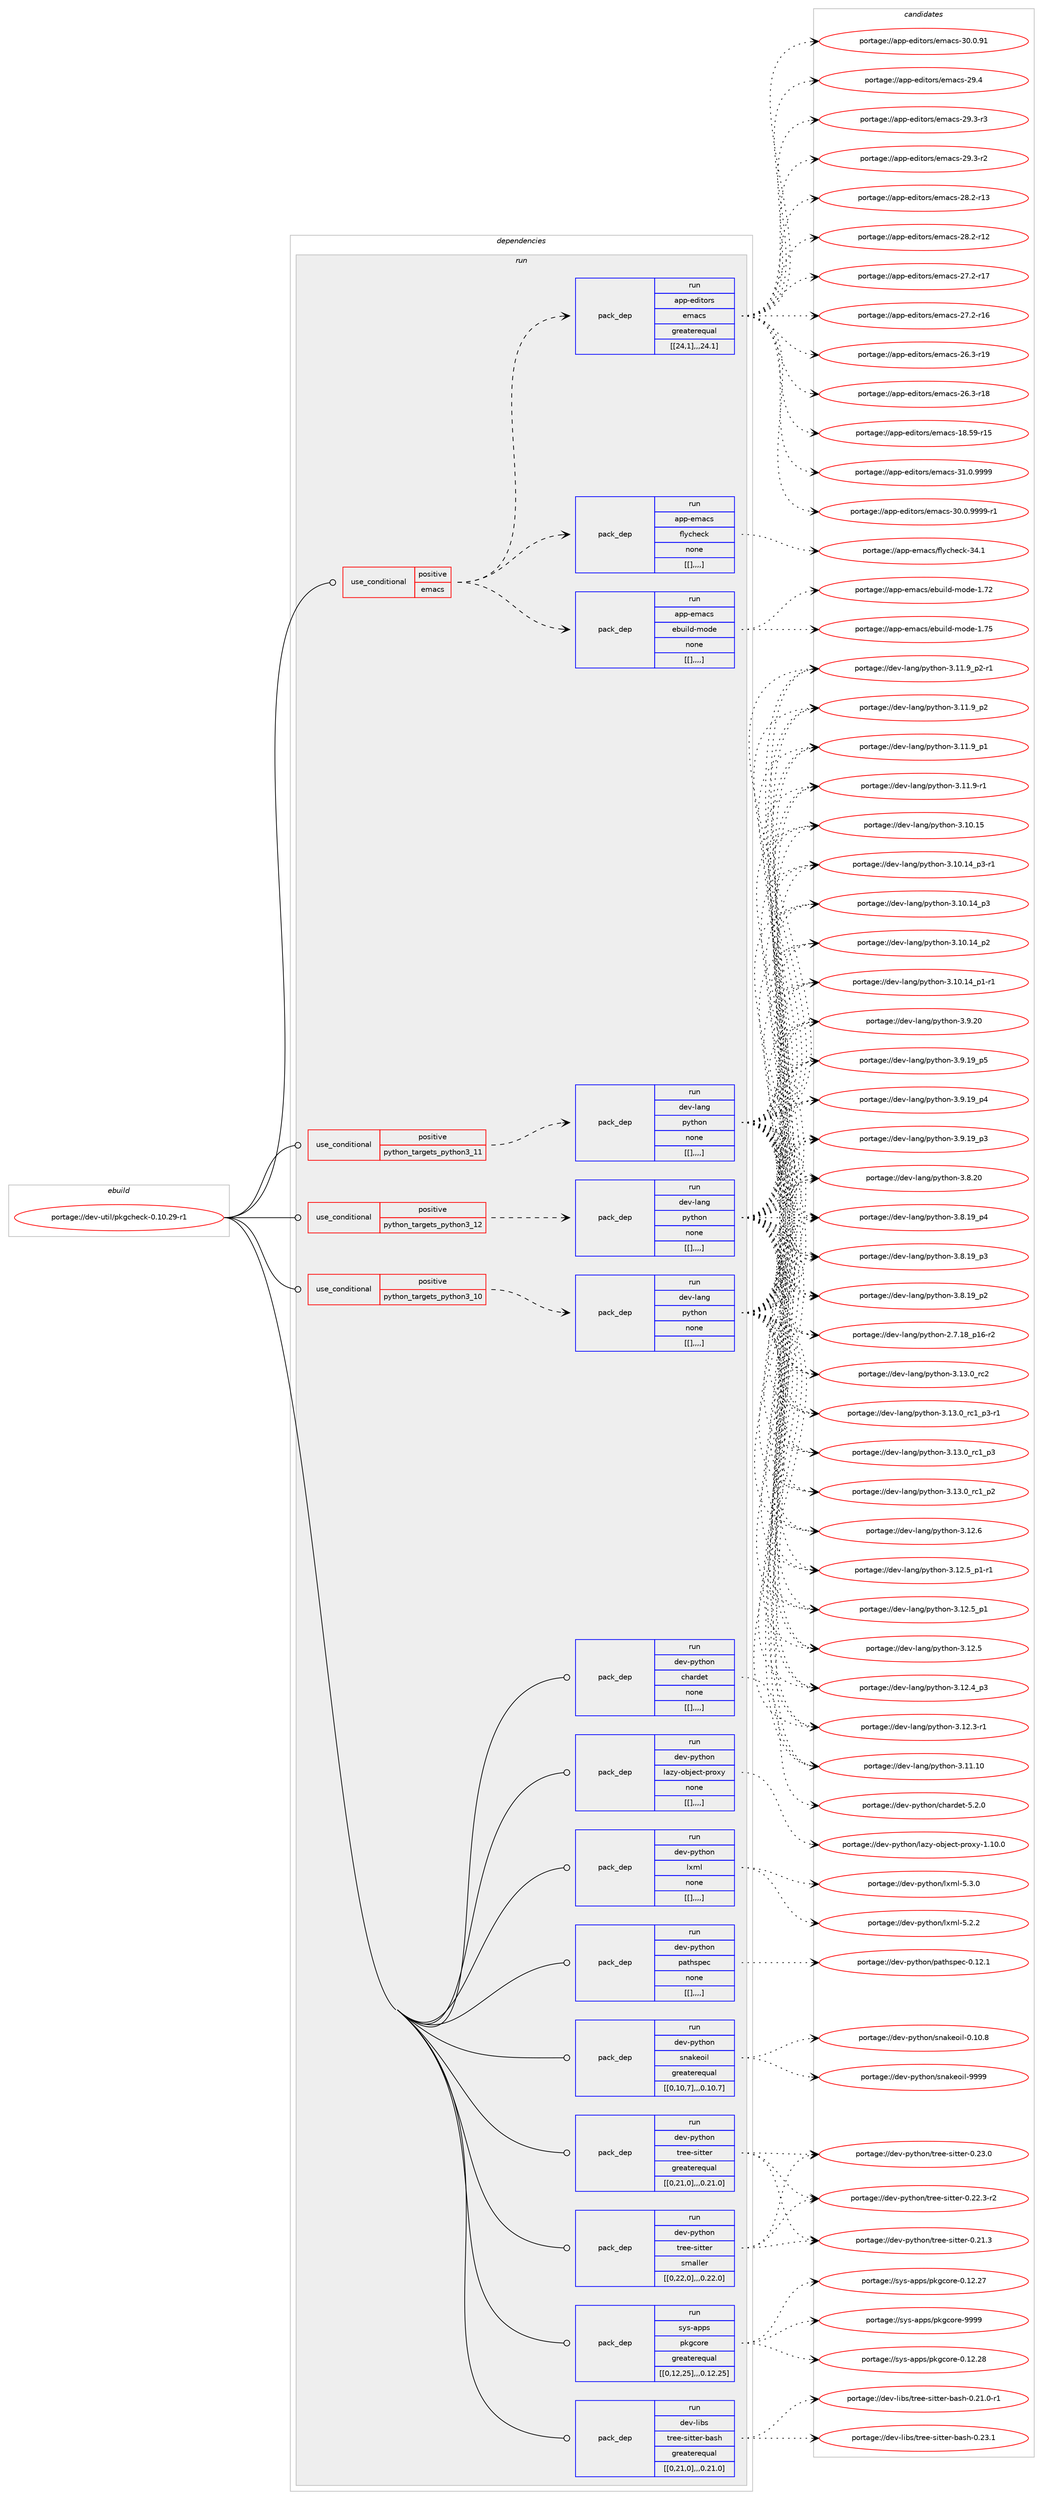 digraph prolog {

# *************
# Graph options
# *************

newrank=true;
concentrate=true;
compound=true;
graph [rankdir=LR,fontname=Helvetica,fontsize=10,ranksep=1.5];#, ranksep=2.5, nodesep=0.2];
edge  [arrowhead=vee];
node  [fontname=Helvetica,fontsize=10];

# **********
# The ebuild
# **********

subgraph cluster_leftcol {
color=gray;
label=<<i>ebuild</i>>;
id [label="portage://dev-util/pkgcheck-0.10.29-r1", color=red, width=4, href="../dev-util/pkgcheck-0.10.29-r1.svg"];
}

# ****************
# The dependencies
# ****************

subgraph cluster_midcol {
color=gray;
label=<<i>dependencies</i>>;
subgraph cluster_compile {
fillcolor="#eeeeee";
style=filled;
label=<<i>compile</i>>;
}
subgraph cluster_compileandrun {
fillcolor="#eeeeee";
style=filled;
label=<<i>compile and run</i>>;
}
subgraph cluster_run {
fillcolor="#eeeeee";
style=filled;
label=<<i>run</i>>;
subgraph cond63282 {
dependency222171 [label=<<TABLE BORDER="0" CELLBORDER="1" CELLSPACING="0" CELLPADDING="4"><TR><TD ROWSPAN="3" CELLPADDING="10">use_conditional</TD></TR><TR><TD>positive</TD></TR><TR><TD>emacs</TD></TR></TABLE>>, shape=none, color=red];
subgraph pack157456 {
dependency222172 [label=<<TABLE BORDER="0" CELLBORDER="1" CELLSPACING="0" CELLPADDING="4" WIDTH="220"><TR><TD ROWSPAN="6" CELLPADDING="30">pack_dep</TD></TR><TR><TD WIDTH="110">run</TD></TR><TR><TD>app-editors</TD></TR><TR><TD>emacs</TD></TR><TR><TD>greaterequal</TD></TR><TR><TD>[[24,1],,,24.1]</TD></TR></TABLE>>, shape=none, color=blue];
}
dependency222171:e -> dependency222172:w [weight=20,style="dashed",arrowhead="vee"];
subgraph pack157457 {
dependency222173 [label=<<TABLE BORDER="0" CELLBORDER="1" CELLSPACING="0" CELLPADDING="4" WIDTH="220"><TR><TD ROWSPAN="6" CELLPADDING="30">pack_dep</TD></TR><TR><TD WIDTH="110">run</TD></TR><TR><TD>app-emacs</TD></TR><TR><TD>ebuild-mode</TD></TR><TR><TD>none</TD></TR><TR><TD>[[],,,,]</TD></TR></TABLE>>, shape=none, color=blue];
}
dependency222171:e -> dependency222173:w [weight=20,style="dashed",arrowhead="vee"];
subgraph pack157458 {
dependency222174 [label=<<TABLE BORDER="0" CELLBORDER="1" CELLSPACING="0" CELLPADDING="4" WIDTH="220"><TR><TD ROWSPAN="6" CELLPADDING="30">pack_dep</TD></TR><TR><TD WIDTH="110">run</TD></TR><TR><TD>app-emacs</TD></TR><TR><TD>flycheck</TD></TR><TR><TD>none</TD></TR><TR><TD>[[],,,,]</TD></TR></TABLE>>, shape=none, color=blue];
}
dependency222171:e -> dependency222174:w [weight=20,style="dashed",arrowhead="vee"];
}
id:e -> dependency222171:w [weight=20,style="solid",arrowhead="odot"];
subgraph cond63283 {
dependency222175 [label=<<TABLE BORDER="0" CELLBORDER="1" CELLSPACING="0" CELLPADDING="4"><TR><TD ROWSPAN="3" CELLPADDING="10">use_conditional</TD></TR><TR><TD>positive</TD></TR><TR><TD>python_targets_python3_10</TD></TR></TABLE>>, shape=none, color=red];
subgraph pack157459 {
dependency222176 [label=<<TABLE BORDER="0" CELLBORDER="1" CELLSPACING="0" CELLPADDING="4" WIDTH="220"><TR><TD ROWSPAN="6" CELLPADDING="30">pack_dep</TD></TR><TR><TD WIDTH="110">run</TD></TR><TR><TD>dev-lang</TD></TR><TR><TD>python</TD></TR><TR><TD>none</TD></TR><TR><TD>[[],,,,]</TD></TR></TABLE>>, shape=none, color=blue];
}
dependency222175:e -> dependency222176:w [weight=20,style="dashed",arrowhead="vee"];
}
id:e -> dependency222175:w [weight=20,style="solid",arrowhead="odot"];
subgraph cond63284 {
dependency222177 [label=<<TABLE BORDER="0" CELLBORDER="1" CELLSPACING="0" CELLPADDING="4"><TR><TD ROWSPAN="3" CELLPADDING="10">use_conditional</TD></TR><TR><TD>positive</TD></TR><TR><TD>python_targets_python3_11</TD></TR></TABLE>>, shape=none, color=red];
subgraph pack157460 {
dependency222178 [label=<<TABLE BORDER="0" CELLBORDER="1" CELLSPACING="0" CELLPADDING="4" WIDTH="220"><TR><TD ROWSPAN="6" CELLPADDING="30">pack_dep</TD></TR><TR><TD WIDTH="110">run</TD></TR><TR><TD>dev-lang</TD></TR><TR><TD>python</TD></TR><TR><TD>none</TD></TR><TR><TD>[[],,,,]</TD></TR></TABLE>>, shape=none, color=blue];
}
dependency222177:e -> dependency222178:w [weight=20,style="dashed",arrowhead="vee"];
}
id:e -> dependency222177:w [weight=20,style="solid",arrowhead="odot"];
subgraph cond63285 {
dependency222179 [label=<<TABLE BORDER="0" CELLBORDER="1" CELLSPACING="0" CELLPADDING="4"><TR><TD ROWSPAN="3" CELLPADDING="10">use_conditional</TD></TR><TR><TD>positive</TD></TR><TR><TD>python_targets_python3_12</TD></TR></TABLE>>, shape=none, color=red];
subgraph pack157461 {
dependency222180 [label=<<TABLE BORDER="0" CELLBORDER="1" CELLSPACING="0" CELLPADDING="4" WIDTH="220"><TR><TD ROWSPAN="6" CELLPADDING="30">pack_dep</TD></TR><TR><TD WIDTH="110">run</TD></TR><TR><TD>dev-lang</TD></TR><TR><TD>python</TD></TR><TR><TD>none</TD></TR><TR><TD>[[],,,,]</TD></TR></TABLE>>, shape=none, color=blue];
}
dependency222179:e -> dependency222180:w [weight=20,style="dashed",arrowhead="vee"];
}
id:e -> dependency222179:w [weight=20,style="solid",arrowhead="odot"];
subgraph pack157462 {
dependency222181 [label=<<TABLE BORDER="0" CELLBORDER="1" CELLSPACING="0" CELLPADDING="4" WIDTH="220"><TR><TD ROWSPAN="6" CELLPADDING="30">pack_dep</TD></TR><TR><TD WIDTH="110">run</TD></TR><TR><TD>dev-libs</TD></TR><TR><TD>tree-sitter-bash</TD></TR><TR><TD>greaterequal</TD></TR><TR><TD>[[0,21,0],,,0.21.0]</TD></TR></TABLE>>, shape=none, color=blue];
}
id:e -> dependency222181:w [weight=20,style="solid",arrowhead="odot"];
subgraph pack157463 {
dependency222182 [label=<<TABLE BORDER="0" CELLBORDER="1" CELLSPACING="0" CELLPADDING="4" WIDTH="220"><TR><TD ROWSPAN="6" CELLPADDING="30">pack_dep</TD></TR><TR><TD WIDTH="110">run</TD></TR><TR><TD>dev-python</TD></TR><TR><TD>chardet</TD></TR><TR><TD>none</TD></TR><TR><TD>[[],,,,]</TD></TR></TABLE>>, shape=none, color=blue];
}
id:e -> dependency222182:w [weight=20,style="solid",arrowhead="odot"];
subgraph pack157464 {
dependency222183 [label=<<TABLE BORDER="0" CELLBORDER="1" CELLSPACING="0" CELLPADDING="4" WIDTH="220"><TR><TD ROWSPAN="6" CELLPADDING="30">pack_dep</TD></TR><TR><TD WIDTH="110">run</TD></TR><TR><TD>dev-python</TD></TR><TR><TD>lazy-object-proxy</TD></TR><TR><TD>none</TD></TR><TR><TD>[[],,,,]</TD></TR></TABLE>>, shape=none, color=blue];
}
id:e -> dependency222183:w [weight=20,style="solid",arrowhead="odot"];
subgraph pack157465 {
dependency222184 [label=<<TABLE BORDER="0" CELLBORDER="1" CELLSPACING="0" CELLPADDING="4" WIDTH="220"><TR><TD ROWSPAN="6" CELLPADDING="30">pack_dep</TD></TR><TR><TD WIDTH="110">run</TD></TR><TR><TD>dev-python</TD></TR><TR><TD>lxml</TD></TR><TR><TD>none</TD></TR><TR><TD>[[],,,,]</TD></TR></TABLE>>, shape=none, color=blue];
}
id:e -> dependency222184:w [weight=20,style="solid",arrowhead="odot"];
subgraph pack157466 {
dependency222185 [label=<<TABLE BORDER="0" CELLBORDER="1" CELLSPACING="0" CELLPADDING="4" WIDTH="220"><TR><TD ROWSPAN="6" CELLPADDING="30">pack_dep</TD></TR><TR><TD WIDTH="110">run</TD></TR><TR><TD>dev-python</TD></TR><TR><TD>pathspec</TD></TR><TR><TD>none</TD></TR><TR><TD>[[],,,,]</TD></TR></TABLE>>, shape=none, color=blue];
}
id:e -> dependency222185:w [weight=20,style="solid",arrowhead="odot"];
subgraph pack157467 {
dependency222186 [label=<<TABLE BORDER="0" CELLBORDER="1" CELLSPACING="0" CELLPADDING="4" WIDTH="220"><TR><TD ROWSPAN="6" CELLPADDING="30">pack_dep</TD></TR><TR><TD WIDTH="110">run</TD></TR><TR><TD>dev-python</TD></TR><TR><TD>snakeoil</TD></TR><TR><TD>greaterequal</TD></TR><TR><TD>[[0,10,7],,,0.10.7]</TD></TR></TABLE>>, shape=none, color=blue];
}
id:e -> dependency222186:w [weight=20,style="solid",arrowhead="odot"];
subgraph pack157468 {
dependency222187 [label=<<TABLE BORDER="0" CELLBORDER="1" CELLSPACING="0" CELLPADDING="4" WIDTH="220"><TR><TD ROWSPAN="6" CELLPADDING="30">pack_dep</TD></TR><TR><TD WIDTH="110">run</TD></TR><TR><TD>dev-python</TD></TR><TR><TD>tree-sitter</TD></TR><TR><TD>greaterequal</TD></TR><TR><TD>[[0,21,0],,,0.21.0]</TD></TR></TABLE>>, shape=none, color=blue];
}
id:e -> dependency222187:w [weight=20,style="solid",arrowhead="odot"];
subgraph pack157469 {
dependency222188 [label=<<TABLE BORDER="0" CELLBORDER="1" CELLSPACING="0" CELLPADDING="4" WIDTH="220"><TR><TD ROWSPAN="6" CELLPADDING="30">pack_dep</TD></TR><TR><TD WIDTH="110">run</TD></TR><TR><TD>dev-python</TD></TR><TR><TD>tree-sitter</TD></TR><TR><TD>smaller</TD></TR><TR><TD>[[0,22,0],,,0.22.0]</TD></TR></TABLE>>, shape=none, color=blue];
}
id:e -> dependency222188:w [weight=20,style="solid",arrowhead="odot"];
subgraph pack157470 {
dependency222189 [label=<<TABLE BORDER="0" CELLBORDER="1" CELLSPACING="0" CELLPADDING="4" WIDTH="220"><TR><TD ROWSPAN="6" CELLPADDING="30">pack_dep</TD></TR><TR><TD WIDTH="110">run</TD></TR><TR><TD>sys-apps</TD></TR><TR><TD>pkgcore</TD></TR><TR><TD>greaterequal</TD></TR><TR><TD>[[0,12,25],,,0.12.25]</TD></TR></TABLE>>, shape=none, color=blue];
}
id:e -> dependency222189:w [weight=20,style="solid",arrowhead="odot"];
}
}

# **************
# The candidates
# **************

subgraph cluster_choices {
rank=same;
color=gray;
label=<<i>candidates</i>>;

subgraph choice157456 {
color=black;
nodesep=1;
choice971121124510110010511611111411547101109979911545514946484657575757 [label="portage://app-editors/emacs-31.0.9999", color=red, width=4,href="../app-editors/emacs-31.0.9999.svg"];
choice9711211245101100105116111114115471011099799115455148464846575757574511449 [label="portage://app-editors/emacs-30.0.9999-r1", color=red, width=4,href="../app-editors/emacs-30.0.9999-r1.svg"];
choice97112112451011001051161111141154710110997991154551484648465749 [label="portage://app-editors/emacs-30.0.91", color=red, width=4,href="../app-editors/emacs-30.0.91.svg"];
choice97112112451011001051161111141154710110997991154550574652 [label="portage://app-editors/emacs-29.4", color=red, width=4,href="../app-editors/emacs-29.4.svg"];
choice971121124510110010511611111411547101109979911545505746514511451 [label="portage://app-editors/emacs-29.3-r3", color=red, width=4,href="../app-editors/emacs-29.3-r3.svg"];
choice971121124510110010511611111411547101109979911545505746514511450 [label="portage://app-editors/emacs-29.3-r2", color=red, width=4,href="../app-editors/emacs-29.3-r2.svg"];
choice97112112451011001051161111141154710110997991154550564650451144951 [label="portage://app-editors/emacs-28.2-r13", color=red, width=4,href="../app-editors/emacs-28.2-r13.svg"];
choice97112112451011001051161111141154710110997991154550564650451144950 [label="portage://app-editors/emacs-28.2-r12", color=red, width=4,href="../app-editors/emacs-28.2-r12.svg"];
choice97112112451011001051161111141154710110997991154550554650451144955 [label="portage://app-editors/emacs-27.2-r17", color=red, width=4,href="../app-editors/emacs-27.2-r17.svg"];
choice97112112451011001051161111141154710110997991154550554650451144954 [label="portage://app-editors/emacs-27.2-r16", color=red, width=4,href="../app-editors/emacs-27.2-r16.svg"];
choice97112112451011001051161111141154710110997991154550544651451144957 [label="portage://app-editors/emacs-26.3-r19", color=red, width=4,href="../app-editors/emacs-26.3-r19.svg"];
choice97112112451011001051161111141154710110997991154550544651451144956 [label="portage://app-editors/emacs-26.3-r18", color=red, width=4,href="../app-editors/emacs-26.3-r18.svg"];
choice9711211245101100105116111114115471011099799115454956465357451144953 [label="portage://app-editors/emacs-18.59-r15", color=red, width=4,href="../app-editors/emacs-18.59-r15.svg"];
dependency222172:e -> choice971121124510110010511611111411547101109979911545514946484657575757:w [style=dotted,weight="100"];
dependency222172:e -> choice9711211245101100105116111114115471011099799115455148464846575757574511449:w [style=dotted,weight="100"];
dependency222172:e -> choice97112112451011001051161111141154710110997991154551484648465749:w [style=dotted,weight="100"];
dependency222172:e -> choice97112112451011001051161111141154710110997991154550574652:w [style=dotted,weight="100"];
dependency222172:e -> choice971121124510110010511611111411547101109979911545505746514511451:w [style=dotted,weight="100"];
dependency222172:e -> choice971121124510110010511611111411547101109979911545505746514511450:w [style=dotted,weight="100"];
dependency222172:e -> choice97112112451011001051161111141154710110997991154550564650451144951:w [style=dotted,weight="100"];
dependency222172:e -> choice97112112451011001051161111141154710110997991154550564650451144950:w [style=dotted,weight="100"];
dependency222172:e -> choice97112112451011001051161111141154710110997991154550554650451144955:w [style=dotted,weight="100"];
dependency222172:e -> choice97112112451011001051161111141154710110997991154550554650451144954:w [style=dotted,weight="100"];
dependency222172:e -> choice97112112451011001051161111141154710110997991154550544651451144957:w [style=dotted,weight="100"];
dependency222172:e -> choice97112112451011001051161111141154710110997991154550544651451144956:w [style=dotted,weight="100"];
dependency222172:e -> choice9711211245101100105116111114115471011099799115454956465357451144953:w [style=dotted,weight="100"];
}
subgraph choice157457 {
color=black;
nodesep=1;
choice971121124510110997991154710198117105108100451091111001014549465553 [label="portage://app-emacs/ebuild-mode-1.75", color=red, width=4,href="../app-emacs/ebuild-mode-1.75.svg"];
choice971121124510110997991154710198117105108100451091111001014549465550 [label="portage://app-emacs/ebuild-mode-1.72", color=red, width=4,href="../app-emacs/ebuild-mode-1.72.svg"];
dependency222173:e -> choice971121124510110997991154710198117105108100451091111001014549465553:w [style=dotted,weight="100"];
dependency222173:e -> choice971121124510110997991154710198117105108100451091111001014549465550:w [style=dotted,weight="100"];
}
subgraph choice157458 {
color=black;
nodesep=1;
choice971121124510110997991154710210812199104101991074551524649 [label="portage://app-emacs/flycheck-34.1", color=red, width=4,href="../app-emacs/flycheck-34.1.svg"];
dependency222174:e -> choice971121124510110997991154710210812199104101991074551524649:w [style=dotted,weight="100"];
}
subgraph choice157459 {
color=black;
nodesep=1;
choice10010111845108971101034711212111610411111045514649514648951149950 [label="portage://dev-lang/python-3.13.0_rc2", color=red, width=4,href="../dev-lang/python-3.13.0_rc2.svg"];
choice1001011184510897110103471121211161041111104551464951464895114994995112514511449 [label="portage://dev-lang/python-3.13.0_rc1_p3-r1", color=red, width=4,href="../dev-lang/python-3.13.0_rc1_p3-r1.svg"];
choice100101118451089711010347112121116104111110455146495146489511499499511251 [label="portage://dev-lang/python-3.13.0_rc1_p3", color=red, width=4,href="../dev-lang/python-3.13.0_rc1_p3.svg"];
choice100101118451089711010347112121116104111110455146495146489511499499511250 [label="portage://dev-lang/python-3.13.0_rc1_p2", color=red, width=4,href="../dev-lang/python-3.13.0_rc1_p2.svg"];
choice10010111845108971101034711212111610411111045514649504654 [label="portage://dev-lang/python-3.12.6", color=red, width=4,href="../dev-lang/python-3.12.6.svg"];
choice1001011184510897110103471121211161041111104551464950465395112494511449 [label="portage://dev-lang/python-3.12.5_p1-r1", color=red, width=4,href="../dev-lang/python-3.12.5_p1-r1.svg"];
choice100101118451089711010347112121116104111110455146495046539511249 [label="portage://dev-lang/python-3.12.5_p1", color=red, width=4,href="../dev-lang/python-3.12.5_p1.svg"];
choice10010111845108971101034711212111610411111045514649504653 [label="portage://dev-lang/python-3.12.5", color=red, width=4,href="../dev-lang/python-3.12.5.svg"];
choice100101118451089711010347112121116104111110455146495046529511251 [label="portage://dev-lang/python-3.12.4_p3", color=red, width=4,href="../dev-lang/python-3.12.4_p3.svg"];
choice100101118451089711010347112121116104111110455146495046514511449 [label="portage://dev-lang/python-3.12.3-r1", color=red, width=4,href="../dev-lang/python-3.12.3-r1.svg"];
choice1001011184510897110103471121211161041111104551464949464948 [label="portage://dev-lang/python-3.11.10", color=red, width=4,href="../dev-lang/python-3.11.10.svg"];
choice1001011184510897110103471121211161041111104551464949465795112504511449 [label="portage://dev-lang/python-3.11.9_p2-r1", color=red, width=4,href="../dev-lang/python-3.11.9_p2-r1.svg"];
choice100101118451089711010347112121116104111110455146494946579511250 [label="portage://dev-lang/python-3.11.9_p2", color=red, width=4,href="../dev-lang/python-3.11.9_p2.svg"];
choice100101118451089711010347112121116104111110455146494946579511249 [label="portage://dev-lang/python-3.11.9_p1", color=red, width=4,href="../dev-lang/python-3.11.9_p1.svg"];
choice100101118451089711010347112121116104111110455146494946574511449 [label="portage://dev-lang/python-3.11.9-r1", color=red, width=4,href="../dev-lang/python-3.11.9-r1.svg"];
choice1001011184510897110103471121211161041111104551464948464953 [label="portage://dev-lang/python-3.10.15", color=red, width=4,href="../dev-lang/python-3.10.15.svg"];
choice100101118451089711010347112121116104111110455146494846495295112514511449 [label="portage://dev-lang/python-3.10.14_p3-r1", color=red, width=4,href="../dev-lang/python-3.10.14_p3-r1.svg"];
choice10010111845108971101034711212111610411111045514649484649529511251 [label="portage://dev-lang/python-3.10.14_p3", color=red, width=4,href="../dev-lang/python-3.10.14_p3.svg"];
choice10010111845108971101034711212111610411111045514649484649529511250 [label="portage://dev-lang/python-3.10.14_p2", color=red, width=4,href="../dev-lang/python-3.10.14_p2.svg"];
choice100101118451089711010347112121116104111110455146494846495295112494511449 [label="portage://dev-lang/python-3.10.14_p1-r1", color=red, width=4,href="../dev-lang/python-3.10.14_p1-r1.svg"];
choice10010111845108971101034711212111610411111045514657465048 [label="portage://dev-lang/python-3.9.20", color=red, width=4,href="../dev-lang/python-3.9.20.svg"];
choice100101118451089711010347112121116104111110455146574649579511253 [label="portage://dev-lang/python-3.9.19_p5", color=red, width=4,href="../dev-lang/python-3.9.19_p5.svg"];
choice100101118451089711010347112121116104111110455146574649579511252 [label="portage://dev-lang/python-3.9.19_p4", color=red, width=4,href="../dev-lang/python-3.9.19_p4.svg"];
choice100101118451089711010347112121116104111110455146574649579511251 [label="portage://dev-lang/python-3.9.19_p3", color=red, width=4,href="../dev-lang/python-3.9.19_p3.svg"];
choice10010111845108971101034711212111610411111045514656465048 [label="portage://dev-lang/python-3.8.20", color=red, width=4,href="../dev-lang/python-3.8.20.svg"];
choice100101118451089711010347112121116104111110455146564649579511252 [label="portage://dev-lang/python-3.8.19_p4", color=red, width=4,href="../dev-lang/python-3.8.19_p4.svg"];
choice100101118451089711010347112121116104111110455146564649579511251 [label="portage://dev-lang/python-3.8.19_p3", color=red, width=4,href="../dev-lang/python-3.8.19_p3.svg"];
choice100101118451089711010347112121116104111110455146564649579511250 [label="portage://dev-lang/python-3.8.19_p2", color=red, width=4,href="../dev-lang/python-3.8.19_p2.svg"];
choice100101118451089711010347112121116104111110455046554649569511249544511450 [label="portage://dev-lang/python-2.7.18_p16-r2", color=red, width=4,href="../dev-lang/python-2.7.18_p16-r2.svg"];
dependency222176:e -> choice10010111845108971101034711212111610411111045514649514648951149950:w [style=dotted,weight="100"];
dependency222176:e -> choice1001011184510897110103471121211161041111104551464951464895114994995112514511449:w [style=dotted,weight="100"];
dependency222176:e -> choice100101118451089711010347112121116104111110455146495146489511499499511251:w [style=dotted,weight="100"];
dependency222176:e -> choice100101118451089711010347112121116104111110455146495146489511499499511250:w [style=dotted,weight="100"];
dependency222176:e -> choice10010111845108971101034711212111610411111045514649504654:w [style=dotted,weight="100"];
dependency222176:e -> choice1001011184510897110103471121211161041111104551464950465395112494511449:w [style=dotted,weight="100"];
dependency222176:e -> choice100101118451089711010347112121116104111110455146495046539511249:w [style=dotted,weight="100"];
dependency222176:e -> choice10010111845108971101034711212111610411111045514649504653:w [style=dotted,weight="100"];
dependency222176:e -> choice100101118451089711010347112121116104111110455146495046529511251:w [style=dotted,weight="100"];
dependency222176:e -> choice100101118451089711010347112121116104111110455146495046514511449:w [style=dotted,weight="100"];
dependency222176:e -> choice1001011184510897110103471121211161041111104551464949464948:w [style=dotted,weight="100"];
dependency222176:e -> choice1001011184510897110103471121211161041111104551464949465795112504511449:w [style=dotted,weight="100"];
dependency222176:e -> choice100101118451089711010347112121116104111110455146494946579511250:w [style=dotted,weight="100"];
dependency222176:e -> choice100101118451089711010347112121116104111110455146494946579511249:w [style=dotted,weight="100"];
dependency222176:e -> choice100101118451089711010347112121116104111110455146494946574511449:w [style=dotted,weight="100"];
dependency222176:e -> choice1001011184510897110103471121211161041111104551464948464953:w [style=dotted,weight="100"];
dependency222176:e -> choice100101118451089711010347112121116104111110455146494846495295112514511449:w [style=dotted,weight="100"];
dependency222176:e -> choice10010111845108971101034711212111610411111045514649484649529511251:w [style=dotted,weight="100"];
dependency222176:e -> choice10010111845108971101034711212111610411111045514649484649529511250:w [style=dotted,weight="100"];
dependency222176:e -> choice100101118451089711010347112121116104111110455146494846495295112494511449:w [style=dotted,weight="100"];
dependency222176:e -> choice10010111845108971101034711212111610411111045514657465048:w [style=dotted,weight="100"];
dependency222176:e -> choice100101118451089711010347112121116104111110455146574649579511253:w [style=dotted,weight="100"];
dependency222176:e -> choice100101118451089711010347112121116104111110455146574649579511252:w [style=dotted,weight="100"];
dependency222176:e -> choice100101118451089711010347112121116104111110455146574649579511251:w [style=dotted,weight="100"];
dependency222176:e -> choice10010111845108971101034711212111610411111045514656465048:w [style=dotted,weight="100"];
dependency222176:e -> choice100101118451089711010347112121116104111110455146564649579511252:w [style=dotted,weight="100"];
dependency222176:e -> choice100101118451089711010347112121116104111110455146564649579511251:w [style=dotted,weight="100"];
dependency222176:e -> choice100101118451089711010347112121116104111110455146564649579511250:w [style=dotted,weight="100"];
dependency222176:e -> choice100101118451089711010347112121116104111110455046554649569511249544511450:w [style=dotted,weight="100"];
}
subgraph choice157460 {
color=black;
nodesep=1;
choice10010111845108971101034711212111610411111045514649514648951149950 [label="portage://dev-lang/python-3.13.0_rc2", color=red, width=4,href="../dev-lang/python-3.13.0_rc2.svg"];
choice1001011184510897110103471121211161041111104551464951464895114994995112514511449 [label="portage://dev-lang/python-3.13.0_rc1_p3-r1", color=red, width=4,href="../dev-lang/python-3.13.0_rc1_p3-r1.svg"];
choice100101118451089711010347112121116104111110455146495146489511499499511251 [label="portage://dev-lang/python-3.13.0_rc1_p3", color=red, width=4,href="../dev-lang/python-3.13.0_rc1_p3.svg"];
choice100101118451089711010347112121116104111110455146495146489511499499511250 [label="portage://dev-lang/python-3.13.0_rc1_p2", color=red, width=4,href="../dev-lang/python-3.13.0_rc1_p2.svg"];
choice10010111845108971101034711212111610411111045514649504654 [label="portage://dev-lang/python-3.12.6", color=red, width=4,href="../dev-lang/python-3.12.6.svg"];
choice1001011184510897110103471121211161041111104551464950465395112494511449 [label="portage://dev-lang/python-3.12.5_p1-r1", color=red, width=4,href="../dev-lang/python-3.12.5_p1-r1.svg"];
choice100101118451089711010347112121116104111110455146495046539511249 [label="portage://dev-lang/python-3.12.5_p1", color=red, width=4,href="../dev-lang/python-3.12.5_p1.svg"];
choice10010111845108971101034711212111610411111045514649504653 [label="portage://dev-lang/python-3.12.5", color=red, width=4,href="../dev-lang/python-3.12.5.svg"];
choice100101118451089711010347112121116104111110455146495046529511251 [label="portage://dev-lang/python-3.12.4_p3", color=red, width=4,href="../dev-lang/python-3.12.4_p3.svg"];
choice100101118451089711010347112121116104111110455146495046514511449 [label="portage://dev-lang/python-3.12.3-r1", color=red, width=4,href="../dev-lang/python-3.12.3-r1.svg"];
choice1001011184510897110103471121211161041111104551464949464948 [label="portage://dev-lang/python-3.11.10", color=red, width=4,href="../dev-lang/python-3.11.10.svg"];
choice1001011184510897110103471121211161041111104551464949465795112504511449 [label="portage://dev-lang/python-3.11.9_p2-r1", color=red, width=4,href="../dev-lang/python-3.11.9_p2-r1.svg"];
choice100101118451089711010347112121116104111110455146494946579511250 [label="portage://dev-lang/python-3.11.9_p2", color=red, width=4,href="../dev-lang/python-3.11.9_p2.svg"];
choice100101118451089711010347112121116104111110455146494946579511249 [label="portage://dev-lang/python-3.11.9_p1", color=red, width=4,href="../dev-lang/python-3.11.9_p1.svg"];
choice100101118451089711010347112121116104111110455146494946574511449 [label="portage://dev-lang/python-3.11.9-r1", color=red, width=4,href="../dev-lang/python-3.11.9-r1.svg"];
choice1001011184510897110103471121211161041111104551464948464953 [label="portage://dev-lang/python-3.10.15", color=red, width=4,href="../dev-lang/python-3.10.15.svg"];
choice100101118451089711010347112121116104111110455146494846495295112514511449 [label="portage://dev-lang/python-3.10.14_p3-r1", color=red, width=4,href="../dev-lang/python-3.10.14_p3-r1.svg"];
choice10010111845108971101034711212111610411111045514649484649529511251 [label="portage://dev-lang/python-3.10.14_p3", color=red, width=4,href="../dev-lang/python-3.10.14_p3.svg"];
choice10010111845108971101034711212111610411111045514649484649529511250 [label="portage://dev-lang/python-3.10.14_p2", color=red, width=4,href="../dev-lang/python-3.10.14_p2.svg"];
choice100101118451089711010347112121116104111110455146494846495295112494511449 [label="portage://dev-lang/python-3.10.14_p1-r1", color=red, width=4,href="../dev-lang/python-3.10.14_p1-r1.svg"];
choice10010111845108971101034711212111610411111045514657465048 [label="portage://dev-lang/python-3.9.20", color=red, width=4,href="../dev-lang/python-3.9.20.svg"];
choice100101118451089711010347112121116104111110455146574649579511253 [label="portage://dev-lang/python-3.9.19_p5", color=red, width=4,href="../dev-lang/python-3.9.19_p5.svg"];
choice100101118451089711010347112121116104111110455146574649579511252 [label="portage://dev-lang/python-3.9.19_p4", color=red, width=4,href="../dev-lang/python-3.9.19_p4.svg"];
choice100101118451089711010347112121116104111110455146574649579511251 [label="portage://dev-lang/python-3.9.19_p3", color=red, width=4,href="../dev-lang/python-3.9.19_p3.svg"];
choice10010111845108971101034711212111610411111045514656465048 [label="portage://dev-lang/python-3.8.20", color=red, width=4,href="../dev-lang/python-3.8.20.svg"];
choice100101118451089711010347112121116104111110455146564649579511252 [label="portage://dev-lang/python-3.8.19_p4", color=red, width=4,href="../dev-lang/python-3.8.19_p4.svg"];
choice100101118451089711010347112121116104111110455146564649579511251 [label="portage://dev-lang/python-3.8.19_p3", color=red, width=4,href="../dev-lang/python-3.8.19_p3.svg"];
choice100101118451089711010347112121116104111110455146564649579511250 [label="portage://dev-lang/python-3.8.19_p2", color=red, width=4,href="../dev-lang/python-3.8.19_p2.svg"];
choice100101118451089711010347112121116104111110455046554649569511249544511450 [label="portage://dev-lang/python-2.7.18_p16-r2", color=red, width=4,href="../dev-lang/python-2.7.18_p16-r2.svg"];
dependency222178:e -> choice10010111845108971101034711212111610411111045514649514648951149950:w [style=dotted,weight="100"];
dependency222178:e -> choice1001011184510897110103471121211161041111104551464951464895114994995112514511449:w [style=dotted,weight="100"];
dependency222178:e -> choice100101118451089711010347112121116104111110455146495146489511499499511251:w [style=dotted,weight="100"];
dependency222178:e -> choice100101118451089711010347112121116104111110455146495146489511499499511250:w [style=dotted,weight="100"];
dependency222178:e -> choice10010111845108971101034711212111610411111045514649504654:w [style=dotted,weight="100"];
dependency222178:e -> choice1001011184510897110103471121211161041111104551464950465395112494511449:w [style=dotted,weight="100"];
dependency222178:e -> choice100101118451089711010347112121116104111110455146495046539511249:w [style=dotted,weight="100"];
dependency222178:e -> choice10010111845108971101034711212111610411111045514649504653:w [style=dotted,weight="100"];
dependency222178:e -> choice100101118451089711010347112121116104111110455146495046529511251:w [style=dotted,weight="100"];
dependency222178:e -> choice100101118451089711010347112121116104111110455146495046514511449:w [style=dotted,weight="100"];
dependency222178:e -> choice1001011184510897110103471121211161041111104551464949464948:w [style=dotted,weight="100"];
dependency222178:e -> choice1001011184510897110103471121211161041111104551464949465795112504511449:w [style=dotted,weight="100"];
dependency222178:e -> choice100101118451089711010347112121116104111110455146494946579511250:w [style=dotted,weight="100"];
dependency222178:e -> choice100101118451089711010347112121116104111110455146494946579511249:w [style=dotted,weight="100"];
dependency222178:e -> choice100101118451089711010347112121116104111110455146494946574511449:w [style=dotted,weight="100"];
dependency222178:e -> choice1001011184510897110103471121211161041111104551464948464953:w [style=dotted,weight="100"];
dependency222178:e -> choice100101118451089711010347112121116104111110455146494846495295112514511449:w [style=dotted,weight="100"];
dependency222178:e -> choice10010111845108971101034711212111610411111045514649484649529511251:w [style=dotted,weight="100"];
dependency222178:e -> choice10010111845108971101034711212111610411111045514649484649529511250:w [style=dotted,weight="100"];
dependency222178:e -> choice100101118451089711010347112121116104111110455146494846495295112494511449:w [style=dotted,weight="100"];
dependency222178:e -> choice10010111845108971101034711212111610411111045514657465048:w [style=dotted,weight="100"];
dependency222178:e -> choice100101118451089711010347112121116104111110455146574649579511253:w [style=dotted,weight="100"];
dependency222178:e -> choice100101118451089711010347112121116104111110455146574649579511252:w [style=dotted,weight="100"];
dependency222178:e -> choice100101118451089711010347112121116104111110455146574649579511251:w [style=dotted,weight="100"];
dependency222178:e -> choice10010111845108971101034711212111610411111045514656465048:w [style=dotted,weight="100"];
dependency222178:e -> choice100101118451089711010347112121116104111110455146564649579511252:w [style=dotted,weight="100"];
dependency222178:e -> choice100101118451089711010347112121116104111110455146564649579511251:w [style=dotted,weight="100"];
dependency222178:e -> choice100101118451089711010347112121116104111110455146564649579511250:w [style=dotted,weight="100"];
dependency222178:e -> choice100101118451089711010347112121116104111110455046554649569511249544511450:w [style=dotted,weight="100"];
}
subgraph choice157461 {
color=black;
nodesep=1;
choice10010111845108971101034711212111610411111045514649514648951149950 [label="portage://dev-lang/python-3.13.0_rc2", color=red, width=4,href="../dev-lang/python-3.13.0_rc2.svg"];
choice1001011184510897110103471121211161041111104551464951464895114994995112514511449 [label="portage://dev-lang/python-3.13.0_rc1_p3-r1", color=red, width=4,href="../dev-lang/python-3.13.0_rc1_p3-r1.svg"];
choice100101118451089711010347112121116104111110455146495146489511499499511251 [label="portage://dev-lang/python-3.13.0_rc1_p3", color=red, width=4,href="../dev-lang/python-3.13.0_rc1_p3.svg"];
choice100101118451089711010347112121116104111110455146495146489511499499511250 [label="portage://dev-lang/python-3.13.0_rc1_p2", color=red, width=4,href="../dev-lang/python-3.13.0_rc1_p2.svg"];
choice10010111845108971101034711212111610411111045514649504654 [label="portage://dev-lang/python-3.12.6", color=red, width=4,href="../dev-lang/python-3.12.6.svg"];
choice1001011184510897110103471121211161041111104551464950465395112494511449 [label="portage://dev-lang/python-3.12.5_p1-r1", color=red, width=4,href="../dev-lang/python-3.12.5_p1-r1.svg"];
choice100101118451089711010347112121116104111110455146495046539511249 [label="portage://dev-lang/python-3.12.5_p1", color=red, width=4,href="../dev-lang/python-3.12.5_p1.svg"];
choice10010111845108971101034711212111610411111045514649504653 [label="portage://dev-lang/python-3.12.5", color=red, width=4,href="../dev-lang/python-3.12.5.svg"];
choice100101118451089711010347112121116104111110455146495046529511251 [label="portage://dev-lang/python-3.12.4_p3", color=red, width=4,href="../dev-lang/python-3.12.4_p3.svg"];
choice100101118451089711010347112121116104111110455146495046514511449 [label="portage://dev-lang/python-3.12.3-r1", color=red, width=4,href="../dev-lang/python-3.12.3-r1.svg"];
choice1001011184510897110103471121211161041111104551464949464948 [label="portage://dev-lang/python-3.11.10", color=red, width=4,href="../dev-lang/python-3.11.10.svg"];
choice1001011184510897110103471121211161041111104551464949465795112504511449 [label="portage://dev-lang/python-3.11.9_p2-r1", color=red, width=4,href="../dev-lang/python-3.11.9_p2-r1.svg"];
choice100101118451089711010347112121116104111110455146494946579511250 [label="portage://dev-lang/python-3.11.9_p2", color=red, width=4,href="../dev-lang/python-3.11.9_p2.svg"];
choice100101118451089711010347112121116104111110455146494946579511249 [label="portage://dev-lang/python-3.11.9_p1", color=red, width=4,href="../dev-lang/python-3.11.9_p1.svg"];
choice100101118451089711010347112121116104111110455146494946574511449 [label="portage://dev-lang/python-3.11.9-r1", color=red, width=4,href="../dev-lang/python-3.11.9-r1.svg"];
choice1001011184510897110103471121211161041111104551464948464953 [label="portage://dev-lang/python-3.10.15", color=red, width=4,href="../dev-lang/python-3.10.15.svg"];
choice100101118451089711010347112121116104111110455146494846495295112514511449 [label="portage://dev-lang/python-3.10.14_p3-r1", color=red, width=4,href="../dev-lang/python-3.10.14_p3-r1.svg"];
choice10010111845108971101034711212111610411111045514649484649529511251 [label="portage://dev-lang/python-3.10.14_p3", color=red, width=4,href="../dev-lang/python-3.10.14_p3.svg"];
choice10010111845108971101034711212111610411111045514649484649529511250 [label="portage://dev-lang/python-3.10.14_p2", color=red, width=4,href="../dev-lang/python-3.10.14_p2.svg"];
choice100101118451089711010347112121116104111110455146494846495295112494511449 [label="portage://dev-lang/python-3.10.14_p1-r1", color=red, width=4,href="../dev-lang/python-3.10.14_p1-r1.svg"];
choice10010111845108971101034711212111610411111045514657465048 [label="portage://dev-lang/python-3.9.20", color=red, width=4,href="../dev-lang/python-3.9.20.svg"];
choice100101118451089711010347112121116104111110455146574649579511253 [label="portage://dev-lang/python-3.9.19_p5", color=red, width=4,href="../dev-lang/python-3.9.19_p5.svg"];
choice100101118451089711010347112121116104111110455146574649579511252 [label="portage://dev-lang/python-3.9.19_p4", color=red, width=4,href="../dev-lang/python-3.9.19_p4.svg"];
choice100101118451089711010347112121116104111110455146574649579511251 [label="portage://dev-lang/python-3.9.19_p3", color=red, width=4,href="../dev-lang/python-3.9.19_p3.svg"];
choice10010111845108971101034711212111610411111045514656465048 [label="portage://dev-lang/python-3.8.20", color=red, width=4,href="../dev-lang/python-3.8.20.svg"];
choice100101118451089711010347112121116104111110455146564649579511252 [label="portage://dev-lang/python-3.8.19_p4", color=red, width=4,href="../dev-lang/python-3.8.19_p4.svg"];
choice100101118451089711010347112121116104111110455146564649579511251 [label="portage://dev-lang/python-3.8.19_p3", color=red, width=4,href="../dev-lang/python-3.8.19_p3.svg"];
choice100101118451089711010347112121116104111110455146564649579511250 [label="portage://dev-lang/python-3.8.19_p2", color=red, width=4,href="../dev-lang/python-3.8.19_p2.svg"];
choice100101118451089711010347112121116104111110455046554649569511249544511450 [label="portage://dev-lang/python-2.7.18_p16-r2", color=red, width=4,href="../dev-lang/python-2.7.18_p16-r2.svg"];
dependency222180:e -> choice10010111845108971101034711212111610411111045514649514648951149950:w [style=dotted,weight="100"];
dependency222180:e -> choice1001011184510897110103471121211161041111104551464951464895114994995112514511449:w [style=dotted,weight="100"];
dependency222180:e -> choice100101118451089711010347112121116104111110455146495146489511499499511251:w [style=dotted,weight="100"];
dependency222180:e -> choice100101118451089711010347112121116104111110455146495146489511499499511250:w [style=dotted,weight="100"];
dependency222180:e -> choice10010111845108971101034711212111610411111045514649504654:w [style=dotted,weight="100"];
dependency222180:e -> choice1001011184510897110103471121211161041111104551464950465395112494511449:w [style=dotted,weight="100"];
dependency222180:e -> choice100101118451089711010347112121116104111110455146495046539511249:w [style=dotted,weight="100"];
dependency222180:e -> choice10010111845108971101034711212111610411111045514649504653:w [style=dotted,weight="100"];
dependency222180:e -> choice100101118451089711010347112121116104111110455146495046529511251:w [style=dotted,weight="100"];
dependency222180:e -> choice100101118451089711010347112121116104111110455146495046514511449:w [style=dotted,weight="100"];
dependency222180:e -> choice1001011184510897110103471121211161041111104551464949464948:w [style=dotted,weight="100"];
dependency222180:e -> choice1001011184510897110103471121211161041111104551464949465795112504511449:w [style=dotted,weight="100"];
dependency222180:e -> choice100101118451089711010347112121116104111110455146494946579511250:w [style=dotted,weight="100"];
dependency222180:e -> choice100101118451089711010347112121116104111110455146494946579511249:w [style=dotted,weight="100"];
dependency222180:e -> choice100101118451089711010347112121116104111110455146494946574511449:w [style=dotted,weight="100"];
dependency222180:e -> choice1001011184510897110103471121211161041111104551464948464953:w [style=dotted,weight="100"];
dependency222180:e -> choice100101118451089711010347112121116104111110455146494846495295112514511449:w [style=dotted,weight="100"];
dependency222180:e -> choice10010111845108971101034711212111610411111045514649484649529511251:w [style=dotted,weight="100"];
dependency222180:e -> choice10010111845108971101034711212111610411111045514649484649529511250:w [style=dotted,weight="100"];
dependency222180:e -> choice100101118451089711010347112121116104111110455146494846495295112494511449:w [style=dotted,weight="100"];
dependency222180:e -> choice10010111845108971101034711212111610411111045514657465048:w [style=dotted,weight="100"];
dependency222180:e -> choice100101118451089711010347112121116104111110455146574649579511253:w [style=dotted,weight="100"];
dependency222180:e -> choice100101118451089711010347112121116104111110455146574649579511252:w [style=dotted,weight="100"];
dependency222180:e -> choice100101118451089711010347112121116104111110455146574649579511251:w [style=dotted,weight="100"];
dependency222180:e -> choice10010111845108971101034711212111610411111045514656465048:w [style=dotted,weight="100"];
dependency222180:e -> choice100101118451089711010347112121116104111110455146564649579511252:w [style=dotted,weight="100"];
dependency222180:e -> choice100101118451089711010347112121116104111110455146564649579511251:w [style=dotted,weight="100"];
dependency222180:e -> choice100101118451089711010347112121116104111110455146564649579511250:w [style=dotted,weight="100"];
dependency222180:e -> choice100101118451089711010347112121116104111110455046554649569511249544511450:w [style=dotted,weight="100"];
}
subgraph choice157462 {
color=black;
nodesep=1;
choice1001011184510810598115471161141011014511510511611610111445989711510445484650514649 [label="portage://dev-libs/tree-sitter-bash-0.23.1", color=red, width=4,href="../dev-libs/tree-sitter-bash-0.23.1.svg"];
choice10010111845108105981154711611410110145115105116116101114459897115104454846504946484511449 [label="portage://dev-libs/tree-sitter-bash-0.21.0-r1", color=red, width=4,href="../dev-libs/tree-sitter-bash-0.21.0-r1.svg"];
dependency222181:e -> choice1001011184510810598115471161141011014511510511611610111445989711510445484650514649:w [style=dotted,weight="100"];
dependency222181:e -> choice10010111845108105981154711611410110145115105116116101114459897115104454846504946484511449:w [style=dotted,weight="100"];
}
subgraph choice157463 {
color=black;
nodesep=1;
choice10010111845112121116104111110479910497114100101116455346504648 [label="portage://dev-python/chardet-5.2.0", color=red, width=4,href="../dev-python/chardet-5.2.0.svg"];
dependency222182:e -> choice10010111845112121116104111110479910497114100101116455346504648:w [style=dotted,weight="100"];
}
subgraph choice157464 {
color=black;
nodesep=1;
choice1001011184511212111610411111047108971221214511198106101991164511211411112012145494649484648 [label="portage://dev-python/lazy-object-proxy-1.10.0", color=red, width=4,href="../dev-python/lazy-object-proxy-1.10.0.svg"];
dependency222183:e -> choice1001011184511212111610411111047108971221214511198106101991164511211411112012145494649484648:w [style=dotted,weight="100"];
}
subgraph choice157465 {
color=black;
nodesep=1;
choice1001011184511212111610411111047108120109108455346514648 [label="portage://dev-python/lxml-5.3.0", color=red, width=4,href="../dev-python/lxml-5.3.0.svg"];
choice1001011184511212111610411111047108120109108455346504650 [label="portage://dev-python/lxml-5.2.2", color=red, width=4,href="../dev-python/lxml-5.2.2.svg"];
dependency222184:e -> choice1001011184511212111610411111047108120109108455346514648:w [style=dotted,weight="100"];
dependency222184:e -> choice1001011184511212111610411111047108120109108455346504650:w [style=dotted,weight="100"];
}
subgraph choice157466 {
color=black;
nodesep=1;
choice1001011184511212111610411111047112971161041151121019945484649504649 [label="portage://dev-python/pathspec-0.12.1", color=red, width=4,href="../dev-python/pathspec-0.12.1.svg"];
dependency222185:e -> choice1001011184511212111610411111047112971161041151121019945484649504649:w [style=dotted,weight="100"];
}
subgraph choice157467 {
color=black;
nodesep=1;
choice1001011184511212111610411111047115110971071011111051084557575757 [label="portage://dev-python/snakeoil-9999", color=red, width=4,href="../dev-python/snakeoil-9999.svg"];
choice10010111845112121116104111110471151109710710111110510845484649484656 [label="portage://dev-python/snakeoil-0.10.8", color=red, width=4,href="../dev-python/snakeoil-0.10.8.svg"];
dependency222186:e -> choice1001011184511212111610411111047115110971071011111051084557575757:w [style=dotted,weight="100"];
dependency222186:e -> choice10010111845112121116104111110471151109710710111110510845484649484656:w [style=dotted,weight="100"];
}
subgraph choice157468 {
color=black;
nodesep=1;
choice10010111845112121116104111110471161141011014511510511611610111445484650514648 [label="portage://dev-python/tree-sitter-0.23.0", color=red, width=4,href="../dev-python/tree-sitter-0.23.0.svg"];
choice100101118451121211161041111104711611410110145115105116116101114454846505046514511450 [label="portage://dev-python/tree-sitter-0.22.3-r2", color=red, width=4,href="../dev-python/tree-sitter-0.22.3-r2.svg"];
choice10010111845112121116104111110471161141011014511510511611610111445484650494651 [label="portage://dev-python/tree-sitter-0.21.3", color=red, width=4,href="../dev-python/tree-sitter-0.21.3.svg"];
dependency222187:e -> choice10010111845112121116104111110471161141011014511510511611610111445484650514648:w [style=dotted,weight="100"];
dependency222187:e -> choice100101118451121211161041111104711611410110145115105116116101114454846505046514511450:w [style=dotted,weight="100"];
dependency222187:e -> choice10010111845112121116104111110471161141011014511510511611610111445484650494651:w [style=dotted,weight="100"];
}
subgraph choice157469 {
color=black;
nodesep=1;
choice10010111845112121116104111110471161141011014511510511611610111445484650514648 [label="portage://dev-python/tree-sitter-0.23.0", color=red, width=4,href="../dev-python/tree-sitter-0.23.0.svg"];
choice100101118451121211161041111104711611410110145115105116116101114454846505046514511450 [label="portage://dev-python/tree-sitter-0.22.3-r2", color=red, width=4,href="../dev-python/tree-sitter-0.22.3-r2.svg"];
choice10010111845112121116104111110471161141011014511510511611610111445484650494651 [label="portage://dev-python/tree-sitter-0.21.3", color=red, width=4,href="../dev-python/tree-sitter-0.21.3.svg"];
dependency222188:e -> choice10010111845112121116104111110471161141011014511510511611610111445484650514648:w [style=dotted,weight="100"];
dependency222188:e -> choice100101118451121211161041111104711611410110145115105116116101114454846505046514511450:w [style=dotted,weight="100"];
dependency222188:e -> choice10010111845112121116104111110471161141011014511510511611610111445484650494651:w [style=dotted,weight="100"];
}
subgraph choice157470 {
color=black;
nodesep=1;
choice115121115459711211211547112107103991111141014557575757 [label="portage://sys-apps/pkgcore-9999", color=red, width=4,href="../sys-apps/pkgcore-9999.svg"];
choice115121115459711211211547112107103991111141014548464950465056 [label="portage://sys-apps/pkgcore-0.12.28", color=red, width=4,href="../sys-apps/pkgcore-0.12.28.svg"];
choice115121115459711211211547112107103991111141014548464950465055 [label="portage://sys-apps/pkgcore-0.12.27", color=red, width=4,href="../sys-apps/pkgcore-0.12.27.svg"];
dependency222189:e -> choice115121115459711211211547112107103991111141014557575757:w [style=dotted,weight="100"];
dependency222189:e -> choice115121115459711211211547112107103991111141014548464950465056:w [style=dotted,weight="100"];
dependency222189:e -> choice115121115459711211211547112107103991111141014548464950465055:w [style=dotted,weight="100"];
}
}

}
